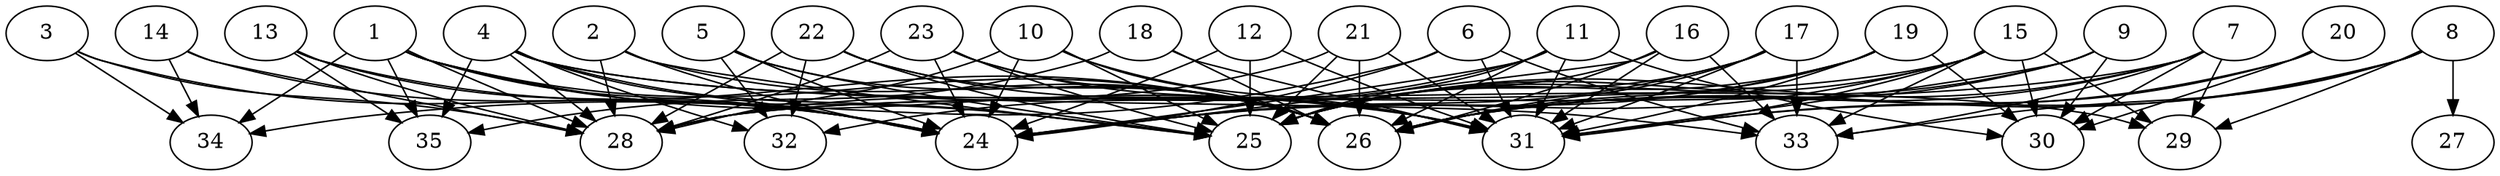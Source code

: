 // DAG automatically generated by daggen at Thu Oct  3 14:05:37 2019
// ./daggen --dot -n 35 --ccr 0.3 --fat 0.9 --regular 0.9 --density 0.7 --mindata 5242880 --maxdata 52428800 
digraph G {
  1 [size="95115947", alpha="0.07", expect_size="28534784"] 
  1 -> 24 [size ="28534784"]
  1 -> 25 [size ="28534784"]
  1 -> 26 [size ="28534784"]
  1 -> 28 [size ="28534784"]
  1 -> 31 [size ="28534784"]
  1 -> 34 [size ="28534784"]
  1 -> 35 [size ="28534784"]
  2 [size="60497920", alpha="0.09", expect_size="18149376"] 
  2 -> 24 [size ="18149376"]
  2 -> 25 [size ="18149376"]
  2 -> 26 [size ="18149376"]
  2 -> 28 [size ="18149376"]
  3 [size="45714773", alpha="0.04", expect_size="13714432"] 
  3 -> 24 [size ="13714432"]
  3 -> 28 [size ="13714432"]
  3 -> 34 [size ="13714432"]
  4 [size="124839253", alpha="0.19", expect_size="37451776"] 
  4 -> 24 [size ="37451776"]
  4 -> 25 [size ="37451776"]
  4 -> 28 [size ="37451776"]
  4 -> 29 [size ="37451776"]
  4 -> 32 [size ="37451776"]
  4 -> 33 [size ="37451776"]
  4 -> 35 [size ="37451776"]
  5 [size="48486400", alpha="0.12", expect_size="14545920"] 
  5 -> 24 [size ="14545920"]
  5 -> 25 [size ="14545920"]
  5 -> 26 [size ="14545920"]
  5 -> 32 [size ="14545920"]
  6 [size="171318613", alpha="0.05", expect_size="51395584"] 
  6 -> 24 [size ="51395584"]
  6 -> 31 [size ="51395584"]
  6 -> 33 [size ="51395584"]
  6 -> 34 [size ="51395584"]
  7 [size="135557120", alpha="0.14", expect_size="40667136"] 
  7 -> 25 [size ="40667136"]
  7 -> 26 [size ="40667136"]
  7 -> 28 [size ="40667136"]
  7 -> 29 [size ="40667136"]
  7 -> 30 [size ="40667136"]
  7 -> 33 [size ="40667136"]
  8 [size="86749867", alpha="0.03", expect_size="26024960"] 
  8 -> 26 [size ="26024960"]
  8 -> 27 [size ="26024960"]
  8 -> 29 [size ="26024960"]
  8 -> 31 [size ="26024960"]
  8 -> 33 [size ="26024960"]
  9 [size="45325653", alpha="0.12", expect_size="13597696"] 
  9 -> 25 [size ="13597696"]
  9 -> 26 [size ="13597696"]
  9 -> 30 [size ="13597696"]
  9 -> 31 [size ="13597696"]
  10 [size="96771413", alpha="0.01", expect_size="29031424"] 
  10 -> 24 [size ="29031424"]
  10 -> 25 [size ="29031424"]
  10 -> 26 [size ="29031424"]
  10 -> 28 [size ="29031424"]
  10 -> 31 [size ="29031424"]
  11 [size="51322880", alpha="0.11", expect_size="15396864"] 
  11 -> 24 [size ="15396864"]
  11 -> 25 [size ="15396864"]
  11 -> 26 [size ="15396864"]
  11 -> 30 [size ="15396864"]
  11 -> 31 [size ="15396864"]
  11 -> 32 [size ="15396864"]
  12 [size="103096320", alpha="0.03", expect_size="30928896"] 
  12 -> 24 [size ="30928896"]
  12 -> 25 [size ="30928896"]
  12 -> 31 [size ="30928896"]
  13 [size="20346880", alpha="0.12", expect_size="6104064"] 
  13 -> 24 [size ="6104064"]
  13 -> 26 [size ="6104064"]
  13 -> 28 [size ="6104064"]
  13 -> 35 [size ="6104064"]
  14 [size="51271680", alpha="0.08", expect_size="15381504"] 
  14 -> 24 [size ="15381504"]
  14 -> 28 [size ="15381504"]
  14 -> 34 [size ="15381504"]
  15 [size="44878507", alpha="0.02", expect_size="13463552"] 
  15 -> 24 [size ="13463552"]
  15 -> 25 [size ="13463552"]
  15 -> 28 [size ="13463552"]
  15 -> 29 [size ="13463552"]
  15 -> 30 [size ="13463552"]
  15 -> 31 [size ="13463552"]
  15 -> 33 [size ="13463552"]
  16 [size="136499200", alpha="0.14", expect_size="40949760"] 
  16 -> 24 [size ="40949760"]
  16 -> 25 [size ="40949760"]
  16 -> 26 [size ="40949760"]
  16 -> 31 [size ="40949760"]
  16 -> 33 [size ="40949760"]
  17 [size="17732267", alpha="0.12", expect_size="5319680"] 
  17 -> 24 [size ="5319680"]
  17 -> 25 [size ="5319680"]
  17 -> 26 [size ="5319680"]
  17 -> 31 [size ="5319680"]
  17 -> 33 [size ="5319680"]
  18 [size="130542933", alpha="0.18", expect_size="39162880"] 
  18 -> 26 [size ="39162880"]
  18 -> 31 [size ="39162880"]
  18 -> 35 [size ="39162880"]
  19 [size="156371627", alpha="0.13", expect_size="46911488"] 
  19 -> 24 [size ="46911488"]
  19 -> 25 [size ="46911488"]
  19 -> 26 [size ="46911488"]
  19 -> 30 [size ="46911488"]
  19 -> 31 [size ="46911488"]
  20 [size="95317333", alpha="0.12", expect_size="28595200"] 
  20 -> 26 [size ="28595200"]
  20 -> 30 [size ="28595200"]
  20 -> 31 [size ="28595200"]
  21 [size="103222613", alpha="0.01", expect_size="30966784"] 
  21 -> 25 [size ="30966784"]
  21 -> 26 [size ="30966784"]
  21 -> 28 [size ="30966784"]
  21 -> 31 [size ="30966784"]
  22 [size="30105600", alpha="0.15", expect_size="9031680"] 
  22 -> 25 [size ="9031680"]
  22 -> 26 [size ="9031680"]
  22 -> 28 [size ="9031680"]
  22 -> 31 [size ="9031680"]
  22 -> 32 [size ="9031680"]
  23 [size="54528000", alpha="0.13", expect_size="16358400"] 
  23 -> 24 [size ="16358400"]
  23 -> 25 [size ="16358400"]
  23 -> 26 [size ="16358400"]
  23 -> 28 [size ="16358400"]
  23 -> 31 [size ="16358400"]
  24 [size="149422080", alpha="0.04", expect_size="44826624"] 
  25 [size="57265493", alpha="0.19", expect_size="17179648"] 
  26 [size="76335787", alpha="0.14", expect_size="22900736"] 
  27 [size="26569387", alpha="0.04", expect_size="7970816"] 
  28 [size="124054187", alpha="0.03", expect_size="37216256"] 
  29 [size="105260373", alpha="0.06", expect_size="31578112"] 
  30 [size="49404587", alpha="0.18", expect_size="14821376"] 
  31 [size="142042453", alpha="0.15", expect_size="42612736"] 
  32 [size="146247680", alpha="0.02", expect_size="43874304"] 
  33 [size="105041920", alpha="0.10", expect_size="31512576"] 
  34 [size="46663680", alpha="0.03", expect_size="13999104"] 
  35 [size="78479360", alpha="0.18", expect_size="23543808"] 
}
